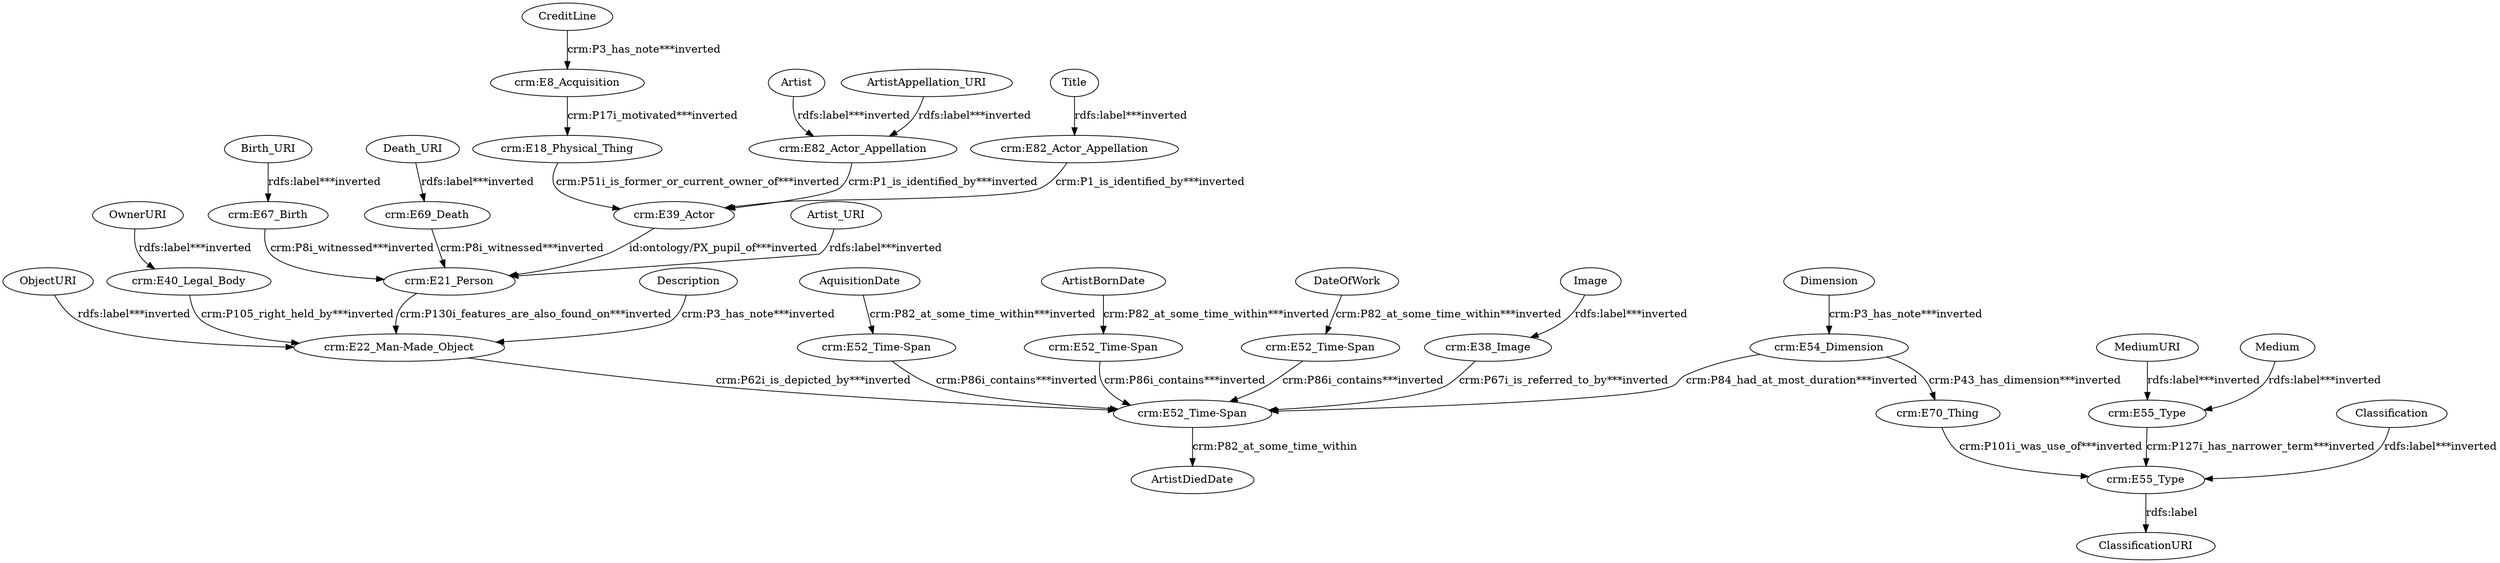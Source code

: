 digraph {
  AquisitionDate [type=attribute_name,label=AquisitionDate]
  "crm:E52_Time-Span1" [type=class_uri,label="crm:E52_Time-Span"]
  Artist [type=attribute_name,label=Artist]
  "crm:E82_Actor_Appellation1" [type=class_uri,label="crm:E82_Actor_Appellation"]
  ArtistAppellation_URI [type=attribute_name,label=ArtistAppellation_URI]
  ArtistBornDate [type=attribute_name,label=ArtistBornDate]
  "crm:E52_Time-Span2" [type=class_uri,label="crm:E52_Time-Span"]
  Artist_URI [type=attribute_name,label=Artist_URI]
  "crm:E21_Person1" [type=class_uri,label="crm:E21_Person"]
  Birth_URI [type=attribute_name,label=Birth_URI]
  "crm:E67_Birth1" [type=class_uri,label="crm:E67_Birth"]
  Classification [type=attribute_name,label=Classification]
  "crm:E55_Type1" [type=class_uri,label="crm:E55_Type"]
  CreditLine [type=attribute_name,label=CreditLine]
  "crm:E8_Acquisition1" [type=class_uri,label="crm:E8_Acquisition"]
  DateOfWork [type=attribute_name,label=DateOfWork]
  "crm:E52_Time-Span4" [type=class_uri,label="crm:E52_Time-Span"]
  Death_URI [type=attribute_name,label=Death_URI]
  "crm:E69_Death1" [type=class_uri,label="crm:E69_Death"]
  Description [type=attribute_name,label=Description]
  "crm:E22_Man-Made_Object1" [type=class_uri,label="crm:E22_Man-Made_Object"]
  Dimension [type=attribute_name,label=Dimension]
  "crm:E54_Dimension1" [type=class_uri,label="crm:E54_Dimension"]
  Image [type=attribute_name,label=Image]
  "crm:E38_Image1" [type=class_uri,label="crm:E38_Image"]
  Medium [type=attribute_name,label=Medium]
  "crm:E55_Type2" [type=class_uri,label="crm:E55_Type"]
  MediumURI [type=attribute_name,label=MediumURI]
  ObjectURI [type=attribute_name,label=ObjectURI]
  OwnerURI [type=attribute_name,label=OwnerURI]
  "crm:E40_Legal_Body1" [type=class_uri,label="crm:E40_Legal_Body"]
  Title [type=attribute_name,label=Title]
  "crm:E82_Actor_Appellation2" [type=class_uri,label="crm:E82_Actor_Appellation"]
  "crm:E18_Physical_Thing" [type=class_uri,label="crm:E18_Physical_Thing"]
  "crm:E39_Actor" [type=class_uri,label="crm:E39_Actor"]
  "crm:E52_Time-Span3" [type=class_uri,label="crm:E52_Time-Span"]
  ArtistDiedDate [type=attribute_name,label=ArtistDiedDate]
  "crm:E70_Thing" [type=class_uri,label="crm:E70_Thing"]
  ClassificationURI [type=attribute_name,label=ClassificationURI]
  AquisitionDate -> "crm:E52_Time-Span1" [type=st_property_uri,label="crm:P82_at_some_time_within***inverted"]
  Artist -> "crm:E82_Actor_Appellation1" [type=st_property_uri,label="rdfs:label***inverted"]
  ArtistAppellation_URI -> "crm:E82_Actor_Appellation1" [type=st_property_uri,label="rdfs:label***inverted"]
  ArtistBornDate -> "crm:E52_Time-Span2" [type=st_property_uri,label="crm:P82_at_some_time_within***inverted"]
  Artist_URI -> "crm:E21_Person1" [type=st_property_uri,label="rdfs:label***inverted"]
  Birth_URI -> "crm:E67_Birth1" [type=st_property_uri,label="rdfs:label***inverted"]
  Classification -> "crm:E55_Type1" [type=st_property_uri,label="rdfs:label***inverted"]
  CreditLine -> "crm:E8_Acquisition1" [type=st_property_uri,label="crm:P3_has_note***inverted"]
  DateOfWork -> "crm:E52_Time-Span4" [type=st_property_uri,label="crm:P82_at_some_time_within***inverted"]
  Death_URI -> "crm:E69_Death1" [type=st_property_uri,label="rdfs:label***inverted"]
  Description -> "crm:E22_Man-Made_Object1" [type=st_property_uri,label="crm:P3_has_note***inverted"]
  Dimension -> "crm:E54_Dimension1" [type=st_property_uri,label="crm:P3_has_note***inverted"]
  Image -> "crm:E38_Image1" [type=st_property_uri,label="rdfs:label***inverted"]
  Medium -> "crm:E55_Type2" [type=st_property_uri,label="rdfs:label***inverted"]
  MediumURI -> "crm:E55_Type2" [type=st_property_uri,label="rdfs:label***inverted"]
  ObjectURI -> "crm:E22_Man-Made_Object1" [type=st_property_uri,label="rdfs:label***inverted"]
  OwnerURI -> "crm:E40_Legal_Body1" [type=st_property_uri,label="rdfs:label***inverted"]
  Title -> "crm:E82_Actor_Appellation2" [type=st_property_uri,label="rdfs:label***inverted"]
  "crm:E18_Physical_Thing" -> "crm:E39_Actor" [type=direct_property_uri,label="crm:P51i_is_former_or_current_owner_of***inverted"]
  "crm:E21_Person1" -> "crm:E22_Man-Made_Object1" [type=inherited,label="crm:P130i_features_are_also_found_on***inverted"]
  "crm:E22_Man-Made_Object1" -> "crm:E52_Time-Span3" [type=inherited,label="crm:P62i_is_depicted_by***inverted"]
  "crm:E38_Image1" -> "crm:E52_Time-Span3" [type=inherited,label="crm:P67i_is_referred_to_by***inverted"]
  "crm:E39_Actor" -> "crm:E21_Person1" [type=direct_property_uri,label="id:ontology/PX_pupil_of***inverted"]
  "crm:E40_Legal_Body1" -> "crm:E22_Man-Made_Object1" [type=inherited,label="crm:P105_right_held_by***inverted"]
  "crm:E52_Time-Span1" -> "crm:E52_Time-Span3" [type=direct_property_uri,label="crm:P86i_contains***inverted"]
  "crm:E52_Time-Span2" -> "crm:E52_Time-Span3" [type=direct_property_uri,label="crm:P86i_contains***inverted"]
  "crm:E52_Time-Span3" -> ArtistDiedDate [label="crm:P82_at_some_time_within",type=st_property_uri]
  "crm:E52_Time-Span4" -> "crm:E52_Time-Span3" [type=direct_property_uri,label="crm:P86i_contains***inverted"]
  "crm:E54_Dimension1" -> "crm:E52_Time-Span3" [type=direct_property_uri,label="crm:P84_had_at_most_duration***inverted"]
  "crm:E54_Dimension1" -> "crm:E70_Thing" [type=direct_property_uri,label="crm:P43_has_dimension***inverted"]
  "crm:E55_Type1" -> ClassificationURI [label="rdfs:label",type=st_property_uri]
  "crm:E55_Type2" -> "crm:E55_Type1" [type=direct_property_uri,label="crm:P127i_has_narrower_term***inverted"]
  "crm:E67_Birth1" -> "crm:E21_Person1" [type=inherited,label="crm:P8i_witnessed***inverted"]
  "crm:E69_Death1" -> "crm:E21_Person1" [type=inherited,label="crm:P8i_witnessed***inverted"]
  "crm:E70_Thing" -> "crm:E55_Type1" [type=direct_property_uri,label="crm:P101i_was_use_of***inverted"]
  "crm:E82_Actor_Appellation1" -> "crm:E39_Actor" [type=inherited,label="crm:P1_is_identified_by***inverted"]
  "crm:E82_Actor_Appellation2" -> "crm:E39_Actor" [type=inherited,label="crm:P1_is_identified_by***inverted"]
  "crm:E8_Acquisition1" -> "crm:E18_Physical_Thing" [type=inherited,label="crm:P17i_motivated***inverted"]
}
